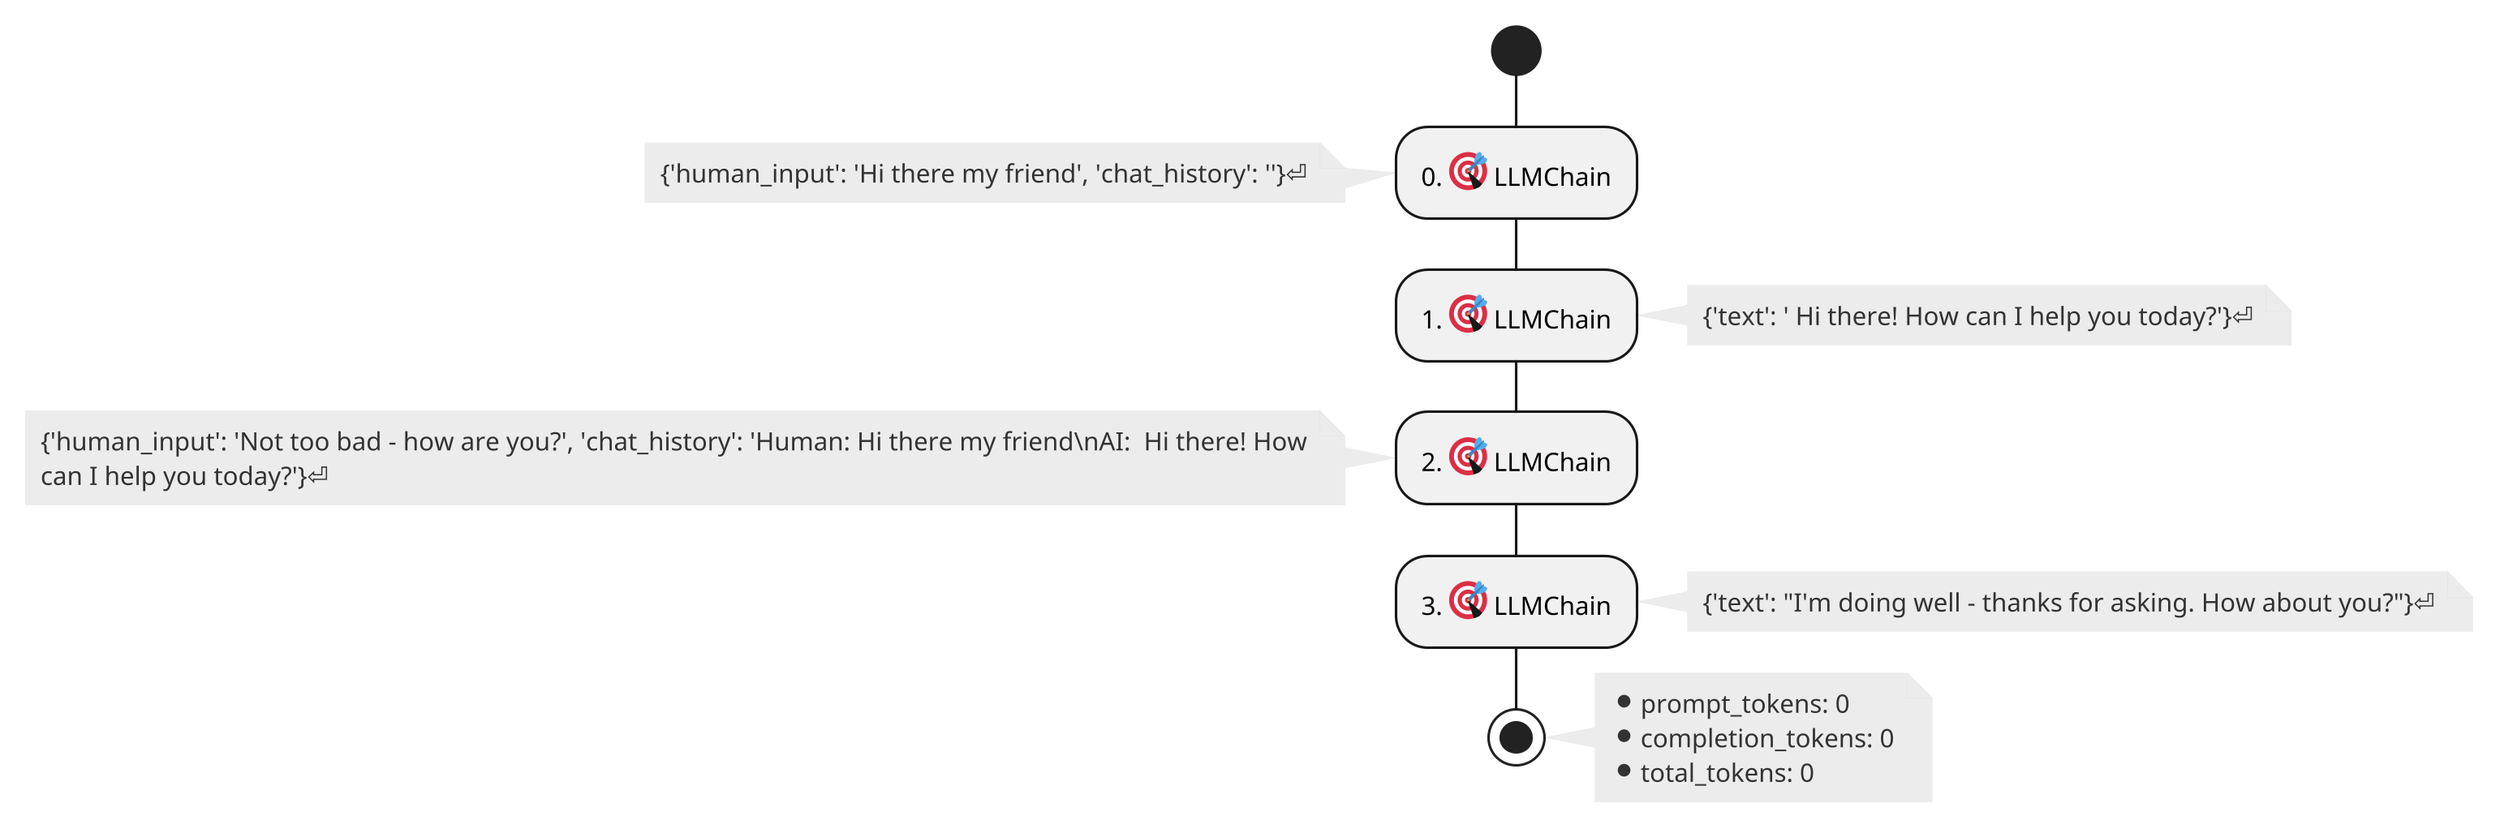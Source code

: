 @startuml
skinparam dpi 300
skinparam wrapWidth 500
skinparam shadowing false
skinparam noteFontName Arial
skinparam noteFontSize 10
skinparam noteBackgroundColor #ECECEC
skinparam noteBorderColor #C0C0C0
skinparam noteFontColor #333333
skinparam noteBorderThickness 0
skinparam noteShadowing false
skinparam noteArrow none
skinparam activityFontName Arial
skinparam activityFontSize 10
skinparam activityBorderThickness 1
skinparam activityShadowing true
skinparam ArrowHeadColor none
start
:0. <:1f3af:> LLMChain;
note left
{'human_input': 'Hi there my friend', 'chat_history': ''}⏎
end note
:1. <:1f3af:> LLMChain;
note right
{'text': ' Hi there! How can I help you today?'}⏎
end note
:2. <:1f3af:> LLMChain;
note left
{'human_input': 'Not too bad - how are you?', 'chat_history': 'Human: Hi there my friend\nAI:  Hi there! How can I help you today?'}⏎
end note
:3. <:1f3af:> LLMChain;
note right
{'text': "I'm doing well - thanks for asking. How about you?"}⏎
end note
stop
note right
* prompt_tokens: 0 
* completion_tokens: 0 
* total_tokens: 0
end note
@enduml
